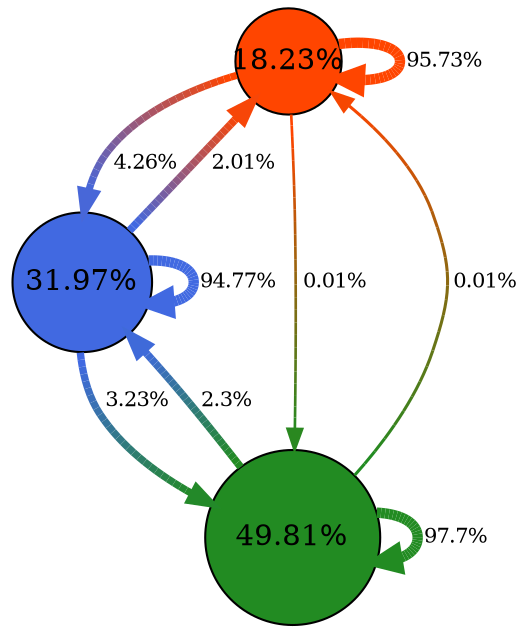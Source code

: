 // State Transition Diagram
digraph {
	1 [label="18.23%" color=black fillcolor="#ff4500" fixedsize=shape fontcolor=black pos="0,0!" shape=circle style=filled width=0.707]
	2 [label="31.97%" color=black fillcolor="#4169e1" fixedsize=shape fontcolor=black pos="0,0!" shape=circle style=filled width=0.936]
	3 [label="49.81%" color=black fillcolor="#228b22" fixedsize=shape fontcolor=black pos="0,0!" shape=circle style=filled width=1.169]
	1 -> 1 [label=" 95.73%" color="#ff450;0.038461538461538464:#ff450;0.038461538461538464:#ff450;0.038461538461538464:#ff450;0.038461538461538464:#ff450;0.038461538461538464:#ff450;0.038461538461538464:#ff450;0.038461538461538464:#ff450;0.038461538461538464:#ff450;0.038461538461538464:#ff450;0.038461538461538464:#ff450;0.038461538461538464:#ff450;0.038461538461538464:#ff450;0.038461538461538464:#ff450;0.038461538461538464:#ff450;0.038461538461538464:#ff450;0.038461538461538464:#ff450;0.038461538461538464:#ff450;0.038461538461538464:#ff450;0.038461538461538464:#ff450;0.038461538461538464:#ff450;0.038461538461538464:#ff450;0.038461538461538464:#ff450;0.038461538461538464:#ff450;0.038461538461538464:#ff450;0.038461538461538464:#ff450;0.038461538461538464" fontsize=10 penwidth=4.982929913089441 style=filled]
	2 -> 1 [label=" 2.01%" color="#4169e1;0.038461538461538464:#4169e1;0.038461538461538464:#4867d8;0.038461538461538464:#5066cf;0.038461538461538464:#5764c6;0.038461538461538464:#5f63bd;0.038461538461538464:#6761b3;0.038461538461538464:#6e60ab;0.038461538461538464:#765ea2;0.038461538461538464:#7d5d99;0.038461538461538464:#855c90;0.038461538461538464:#8d5a86;0.038461538461538464:#94597d;0.038461538461538464:#9c5775;0.038461538461538464:#a3566c;0.038461538461538464:#ab5462;0.038461538461538464:#b35359;0.038461538461538464:#ba5151;0.038461538461538464:#c25048;0.038461538461538464:#c94f3f;0.038461538461538464:#d14d36;0.038461538461538464:#d94c2c;0.038461538461538464:#e04a24;0.038461538461538464:#e8491a;0.038461538461538464:#ef4711;0.038461538461538464:#f7468;0.038461538461538464" fontsize=10 penwidth=3.7665879707380303 style=filled]
	3 -> 1 [label=" 0.01%" color="#228b22;0.038461538461538464:#228b22;0.038461538461538464:#2a8820;0.038461538461538464:#33851f;0.038461538461538464:#3c821d;0.038461538461538464:#457f1c;0.038461538461538464:#4e7c1b;0.038461538461538464:#577a19;0.038461538461538464:#5f7718;0.038461538461538464:#687417;0.038461538461538464:#717115;0.038461538461538464:#7a6e14;0.038461538461538464:#836c13;0.038461538461538464:#8c6911;0.038461538461538464:#946610;0.038461538461538464:#9d63e;0.038461538461538464:#a661d;0.038461538461538464:#af5ec;0.038461538461538464:#b85ba;0.038461538461538464:#c1589;0.038461538461538464:#c9558;0.038461538461538464:#d2526;0.038461538461538464:#db505;0.038461538461538464:#e44d4;0.038461538461538464:#ed4a2;0.038461538461538464:#f6471;0.038461538461538464" fontsize=10 penwidth=1.4701657389232365 style=filled]
	1 -> 2 [label=" 4.26%" color="#ff450;0.038461538461538464:#ff450;0.038461538461538464:#f7469;0.038461538461538464:#ef4712;0.038461538461538464:#e8491b;0.038461538461538464:#e04a24;0.038461538461538464:#d94c2d;0.038461538461538464:#d14d36;0.038461538461538464:#c94f3f;0.038461538461538464:#c25048;0.038461538461538464:#ba5151;0.038461538461538464:#b3535a;0.038461538461538464:#ab5463;0.038461538461538464:#a3566c;0.038461538461538464:#9c5775;0.038461538461538464:#94597e;0.038461538461538464:#8d5a87;0.038461538461538464:#855c90;0.038461538461538464:#7d5d99;0.038461538461538464:#765ea2;0.038461538461538464:#6e60ab;0.038461538461538464:#6761b4;0.038461538461538464:#5f63bc;0.038461538461538464:#5764c6;0.038461538461538464:#5066cf;0.038461538461538464:#4867d8;0.038461538461538464" fontsize=10 penwidth=3.4724285784865727 style=filled]
	2 -> 2 [label=" 94.77%" color="#4169e1;0.038461538461538464:#4169e1;0.038461538461538464:#4169e1;0.038461538461538464:#4169e1;0.038461538461538464:#4169e1;0.038461538461538464:#4169e1;0.038461538461538464:#4169e1;0.038461538461538464:#4169e1;0.038461538461538464:#4169e1;0.038461538461538464:#4169e1;0.038461538461538464:#4169e1;0.038461538461538464:#4169e1;0.038461538461538464:#4169e1;0.038461538461538464:#4169e1;0.038461538461538464:#4169e1;0.038461538461538464:#4169e1;0.038461538461538464:#4169e1;0.038461538461538464:#4169e1;0.038461538461538464:#4169e1;0.038461538461538464:#4169e1;0.038461538461538464:#4169e1;0.038461538461538464:#4169e1;0.038461538461538464:#4169e1;0.038461538461538464:#4169e1;0.038461538461538464:#4169e1;0.038461538461538464:#4169e1;0.038461538461538464" fontsize=10 penwidth=4.978986261427536 style=filled]
	3 -> 2 [label=" 2.3%" color="#228b22;0.038461538461538464:#228b22;0.038461538461538464:#238929;0.038461538461538464:#248831;0.038461538461538464:#258638;0.038461538461538464:#268540;0.038461538461538464:#288448;0.038461538461538464:#29824f;0.038461538461538464:#2a8157;0.038461538461538464:#2b805f;0.038461538461538464:#2d7e66;0.038461538461538464:#2e7d6e;0.038461538461538464:#2f7c76;0.038461538461538464:#307a7d;0.038461538461538464:#327985;0.038461538461538464:#33778c;0.038461538461538464:#347694;0.038461538461538464:#35759c;0.038461538461538464:#3773a3;0.038461538461538464:#3872ab;0.038461538461538464:#3971b3;0.038461538461538464:#3a6fba;0.038461538461538464:#3c6ec2;0.038461538461538464:#3d6dca;0.038461538461538464:#3e6bd1;0.038461538461538464:#3f6ad9;0.038461538461538464" fontsize=10 penwidth=3.6578648484002527 style=filled]
	1 -> 3 [label=" 0.01%" color="#ff450;0.038461538461538464:#ff450;0.038461538461538464:#f6471;0.038461538461538464:#ed4a2;0.038461538461538464:#e44d4;0.038461538461538464:#db505;0.038461538461538464:#d2526;0.038461538461538464:#c9558;0.038461538461538464:#c1589;0.038461538461538464:#b85ba;0.038461538461538464:#af5ec;0.038461538461538464:#a661d;0.038461538461538464:#9d63e;0.038461538461538464:#946610;0.038461538461538464:#8c6911;0.038461538461538464:#836c13;0.038461538461538464:#7a6e14;0.038461538461538464:#717115;0.038461538461538464:#687417;0.038461538461538464:#5f7718;0.038461538461538464:#577a19;0.038461538461538464:#4e7d1b;0.038461538461538464:#457f1c;0.038461538461538464:#3c821d;0.038461538461538464:#33851f;0.038461538461538464:#2a8820;0.038461538461538464" fontsize=10 penwidth=1.2790948115333942 style=filled]
	2 -> 3 [label=" 3.23%" color="#4169e1;0.038461538461538464:#4169e1;0.038461538461538464:#3f6ad9;0.038461538461538464:#3e6bd1;0.038461538461538464:#3d6dca;0.038461538461538464:#3c6ec2;0.038461538461538464:#3a6fba;0.038461538461538464:#3971b3;0.038461538461538464:#3872ab;0.038461538461538464:#3773a3;0.038461538461538464:#35759c;0.038461538461538464:#347694;0.038461538461538464:#33778c;0.038461538461538464:#327985;0.038461538461538464:#307a7d;0.038461538461538464:#2f7c76;0.038461538461538464:#2e7d6e;0.038461538461538464:#2d7e66;0.038461538461538464:#2b805f;0.038461538461538464:#2a8157;0.038461538461538464:#29824f;0.038461538461538464:#288448;0.038461538461538464:#268540;0.038461538461538464:#258638;0.038461538461538464:#248831;0.038461538461538464:#238929;0.038461538461538464" fontsize=10 penwidth=3.5248691490324138 style=filled]
	3 -> 3 [label=" 97.7%" color="#228b22;0.038461538461538464:#228b22;0.038461538461538464:#228b22;0.038461538461538464:#228b22;0.038461538461538464:#228b22;0.038461538461538464:#228b22;0.038461538461538464:#228b22;0.038461538461538464:#228b22;0.038461538461538464:#228b22;0.038461538461538464:#228b22;0.038461538461538464:#228b22;0.038461538461538464:#228b22;0.038461538461538464:#228b22;0.038461538461538464:#228b22;0.038461538461538464:#228b22;0.038461538461538464:#228b22;0.038461538461538464:#228b22;0.038461538461538464:#228b22;0.038461538461538464:#228b22;0.038461538461538464:#228b22;0.038461538461538464:#228b22;0.038461538461538464:#228b22;0.038461538461538464:#228b22;0.038461538461538464:#228b22;0.038461538461538464:#228b22;0.038461538461538464:#228b22;0.038461538461538464" fontsize=10 penwidth=4.990891877617329 style=filled]
}
